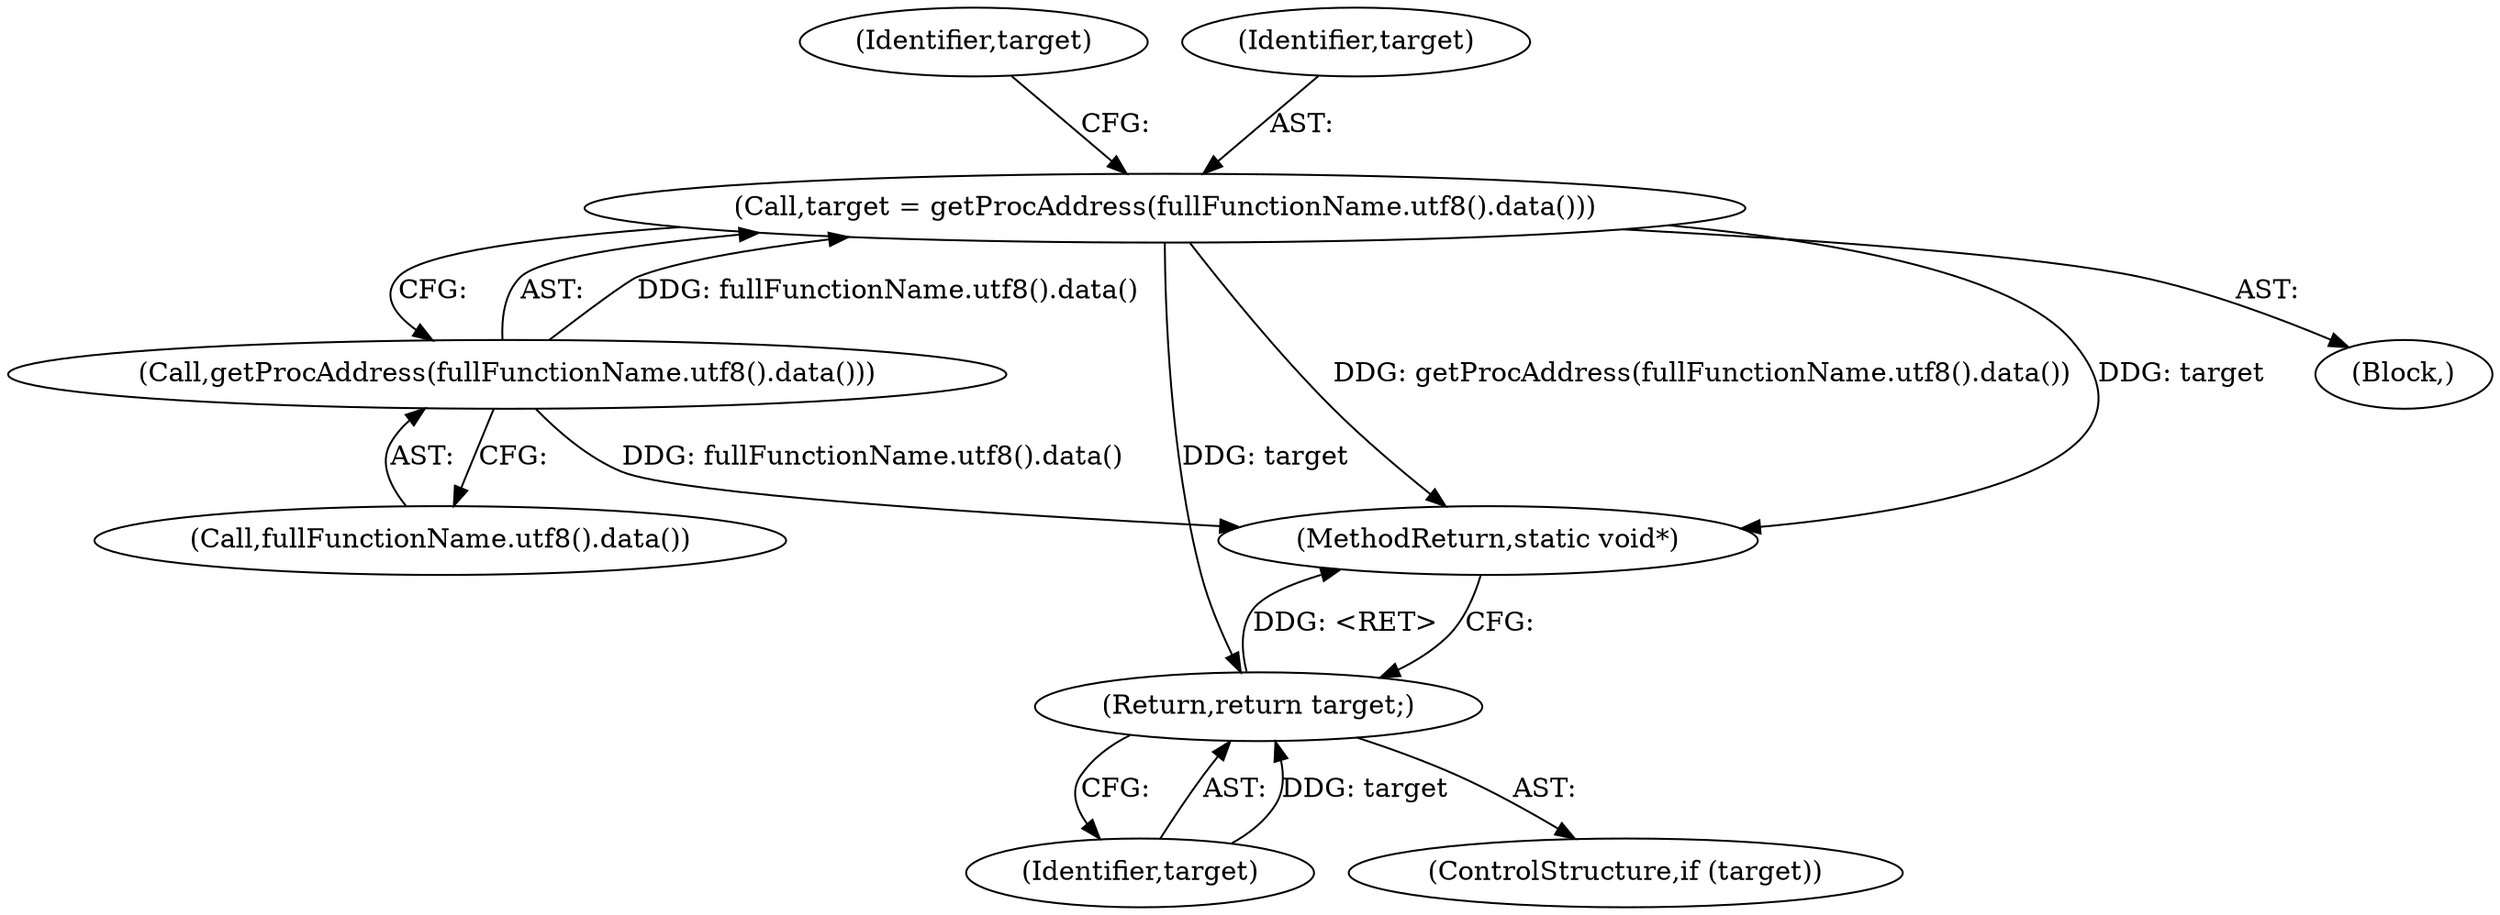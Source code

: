 digraph "0_Chrome_9f5ebcc99c8cd3a19be087be38f14c99cfe9e006@pointer" {
"1000146" [label="(Call,target = getProcAddress(fullFunctionName.utf8().data()))"];
"1000148" [label="(Call,getProcAddress(fullFunctionName.utf8().data()))"];
"1000152" [label="(Return,return target;)"];
"1000152" [label="(Return,return target;)"];
"1000148" [label="(Call,getProcAddress(fullFunctionName.utf8().data()))"];
"1000146" [label="(Call,target = getProcAddress(fullFunctionName.utf8().data()))"];
"1000103" [label="(Block,)"];
"1000149" [label="(Call,fullFunctionName.utf8().data())"];
"1000153" [label="(Identifier,target)"];
"1000151" [label="(Identifier,target)"];
"1000174" [label="(MethodReturn,static void*)"];
"1000147" [label="(Identifier,target)"];
"1000150" [label="(ControlStructure,if (target))"];
"1000146" -> "1000103"  [label="AST: "];
"1000146" -> "1000148"  [label="CFG: "];
"1000147" -> "1000146"  [label="AST: "];
"1000148" -> "1000146"  [label="AST: "];
"1000151" -> "1000146"  [label="CFG: "];
"1000146" -> "1000174"  [label="DDG: getProcAddress(fullFunctionName.utf8().data())"];
"1000146" -> "1000174"  [label="DDG: target"];
"1000148" -> "1000146"  [label="DDG: fullFunctionName.utf8().data()"];
"1000146" -> "1000152"  [label="DDG: target"];
"1000148" -> "1000149"  [label="CFG: "];
"1000149" -> "1000148"  [label="AST: "];
"1000148" -> "1000174"  [label="DDG: fullFunctionName.utf8().data()"];
"1000152" -> "1000150"  [label="AST: "];
"1000152" -> "1000153"  [label="CFG: "];
"1000153" -> "1000152"  [label="AST: "];
"1000174" -> "1000152"  [label="CFG: "];
"1000152" -> "1000174"  [label="DDG: <RET>"];
"1000153" -> "1000152"  [label="DDG: target"];
}
